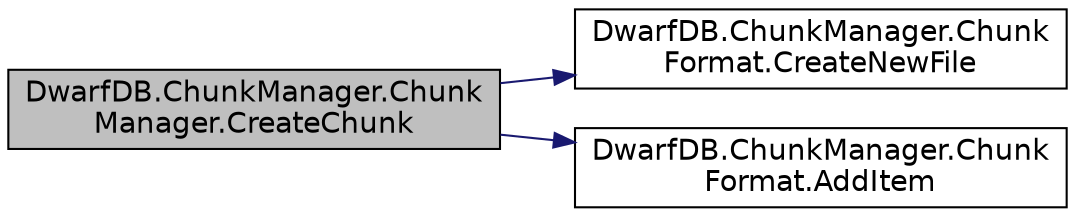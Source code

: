 digraph "DwarfDB.ChunkManager.ChunkManager.CreateChunk"
{
  edge [fontname="Helvetica",fontsize="14",labelfontname="Helvetica",labelfontsize="14"];
  node [fontname="Helvetica",fontsize="14",shape=record];
  rankdir="LR";
  Node1 [label="DwarfDB.ChunkManager.Chunk\lManager.CreateChunk",height=0.2,width=0.4,color="black", fillcolor="grey75", style="filled", fontcolor="black"];
  Node1 -> Node2 [color="midnightblue",fontsize="14",style="solid",fontname="Helvetica"];
  Node2 [label="DwarfDB.ChunkManager.Chunk\lFormat.CreateNewFile",height=0.2,width=0.4,color="black", fillcolor="white", style="filled",URL="$d0/d17/class_dwarf_d_b_1_1_chunk_manager_1_1_chunk_format.html#ab9a4d940cda9a5a4bcf33e6af987f337",tooltip="Creating a new chunk file in multithread mode "];
  Node1 -> Node3 [color="midnightblue",fontsize="14",style="solid",fontname="Helvetica"];
  Node3 [label="DwarfDB.ChunkManager.Chunk\lFormat.AddItem",height=0.2,width=0.4,color="black", fillcolor="white", style="filled",URL="$d0/d17/class_dwarf_d_b_1_1_chunk_manager_1_1_chunk_format.html#aef23c572223d75525cb8d8cbac8d17d1",tooltip="Adding a new item to a chunk "];
}
